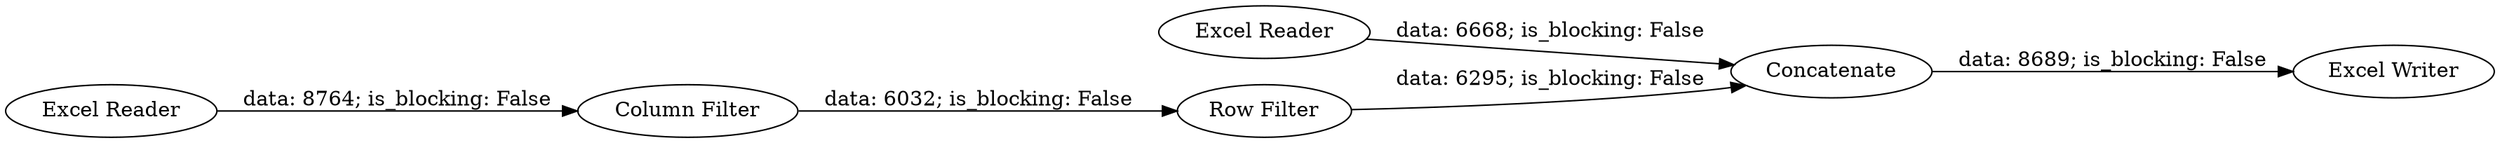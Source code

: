 digraph {
	"1504354536349830429_237" [label="Excel Reader"]
	"1504354536349830429_236" [label="Column Filter"]
	"1504354536349830429_235" [label=Concatenate]
	"1504354536349830429_239" [label="Row Filter"]
	"1504354536349830429_238" [label="Excel Writer"]
	"1504354536349830429_234" [label="Excel Reader"]
	"1504354536349830429_236" -> "1504354536349830429_239" [label="data: 6032; is_blocking: False"]
	"1504354536349830429_235" -> "1504354536349830429_238" [label="data: 8689; is_blocking: False"]
	"1504354536349830429_237" -> "1504354536349830429_235" [label="data: 6668; is_blocking: False"]
	"1504354536349830429_239" -> "1504354536349830429_235" [label="data: 6295; is_blocking: False"]
	"1504354536349830429_234" -> "1504354536349830429_236" [label="data: 8764; is_blocking: False"]
	rankdir=LR
}
